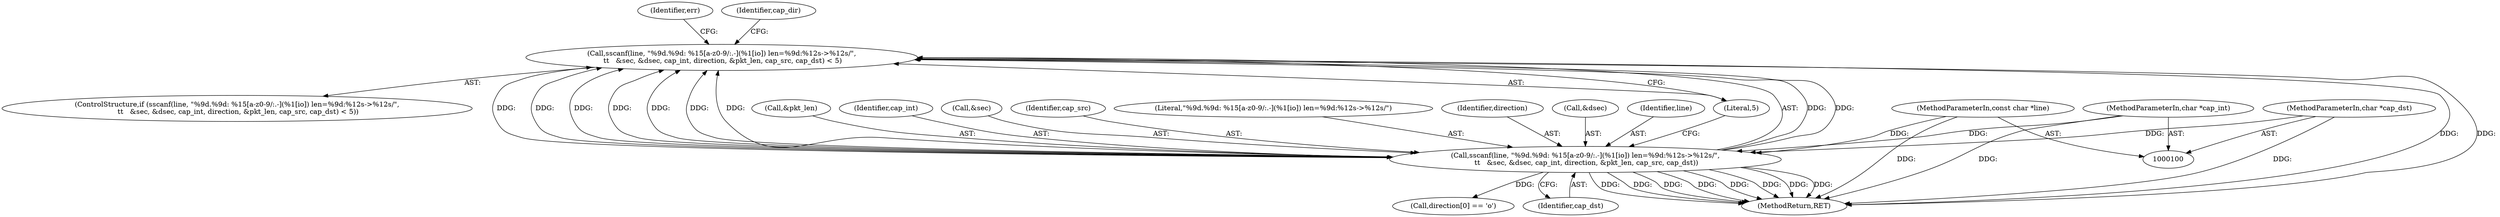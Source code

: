 digraph "0_wireshark_6a140eca7b78b230f1f90a739a32257476513c78_2@API" {
"1000127" [label="(Call,sscanf(line, \"%9d.%9d: %15[a-z0-9/:.-](%1[io]) len=%9d:%12s->%12s/\",\n \t\t   &sec, &dsec, cap_int, direction, &pkt_len, cap_src, cap_dst) < 5)"];
"1000128" [label="(Call,sscanf(line, \"%9d.%9d: %15[a-z0-9/:.-](%1[io]) len=%9d:%12s->%12s/\",\n \t\t   &sec, &dsec, cap_int, direction, &pkt_len, cap_src, cap_dst))"];
"1000102" [label="(MethodParameterIn,const char *line)"];
"1000103" [label="(MethodParameterIn,char *cap_int)"];
"1000105" [label="(MethodParameterIn,char *cap_dst)"];
"1000126" [label="(ControlStructure,if (sscanf(line, \"%9d.%9d: %15[a-z0-9/:.-](%1[io]) len=%9d:%12s->%12s/\",\n \t\t   &sec, &dsec, cap_int, direction, &pkt_len, cap_src, cap_dst) < 5))"];
"1000128" [label="(Call,sscanf(line, \"%9d.%9d: %15[a-z0-9/:.-](%1[io]) len=%9d:%12s->%12s/\",\n \t\t   &sec, &dsec, cap_int, direction, &pkt_len, cap_src, cap_dst))"];
"1000145" [label="(Identifier,err)"];
"1000127" [label="(Call,sscanf(line, \"%9d.%9d: %15[a-z0-9/:.-](%1[io]) len=%9d:%12s->%12s/\",\n \t\t   &sec, &dsec, cap_int, direction, &pkt_len, cap_src, cap_dst) < 5)"];
"1000189" [label="(MethodReturn,RET)"];
"1000137" [label="(Call,&pkt_len)"];
"1000159" [label="(Call,direction[0] == 'o')"];
"1000135" [label="(Identifier,cap_int)"];
"1000131" [label="(Call,&sec)"];
"1000139" [label="(Identifier,cap_src)"];
"1000130" [label="(Literal,\"%9d.%9d: %15[a-z0-9/:.-](%1[io]) len=%9d:%12s->%12s/\")"];
"1000136" [label="(Identifier,direction)"];
"1000133" [label="(Call,&dsec)"];
"1000105" [label="(MethodParameterIn,char *cap_dst)"];
"1000102" [label="(MethodParameterIn,const char *line)"];
"1000129" [label="(Identifier,line)"];
"1000141" [label="(Literal,5)"];
"1000140" [label="(Identifier,cap_dst)"];
"1000157" [label="(Identifier,cap_dir)"];
"1000103" [label="(MethodParameterIn,char *cap_int)"];
"1000127" -> "1000126"  [label="AST: "];
"1000127" -> "1000141"  [label="CFG: "];
"1000128" -> "1000127"  [label="AST: "];
"1000141" -> "1000127"  [label="AST: "];
"1000145" -> "1000127"  [label="CFG: "];
"1000157" -> "1000127"  [label="CFG: "];
"1000127" -> "1000189"  [label="DDG: "];
"1000127" -> "1000189"  [label="DDG: "];
"1000128" -> "1000127"  [label="DDG: "];
"1000128" -> "1000127"  [label="DDG: "];
"1000128" -> "1000127"  [label="DDG: "];
"1000128" -> "1000127"  [label="DDG: "];
"1000128" -> "1000127"  [label="DDG: "];
"1000128" -> "1000127"  [label="DDG: "];
"1000128" -> "1000127"  [label="DDG: "];
"1000128" -> "1000127"  [label="DDG: "];
"1000128" -> "1000127"  [label="DDG: "];
"1000128" -> "1000140"  [label="CFG: "];
"1000129" -> "1000128"  [label="AST: "];
"1000130" -> "1000128"  [label="AST: "];
"1000131" -> "1000128"  [label="AST: "];
"1000133" -> "1000128"  [label="AST: "];
"1000135" -> "1000128"  [label="AST: "];
"1000136" -> "1000128"  [label="AST: "];
"1000137" -> "1000128"  [label="AST: "];
"1000139" -> "1000128"  [label="AST: "];
"1000140" -> "1000128"  [label="AST: "];
"1000141" -> "1000128"  [label="CFG: "];
"1000128" -> "1000189"  [label="DDG: "];
"1000128" -> "1000189"  [label="DDG: "];
"1000128" -> "1000189"  [label="DDG: "];
"1000128" -> "1000189"  [label="DDG: "];
"1000128" -> "1000189"  [label="DDG: "];
"1000128" -> "1000189"  [label="DDG: "];
"1000128" -> "1000189"  [label="DDG: "];
"1000128" -> "1000189"  [label="DDG: "];
"1000102" -> "1000128"  [label="DDG: "];
"1000103" -> "1000128"  [label="DDG: "];
"1000105" -> "1000128"  [label="DDG: "];
"1000128" -> "1000159"  [label="DDG: "];
"1000102" -> "1000100"  [label="AST: "];
"1000102" -> "1000189"  [label="DDG: "];
"1000103" -> "1000100"  [label="AST: "];
"1000103" -> "1000189"  [label="DDG: "];
"1000105" -> "1000100"  [label="AST: "];
"1000105" -> "1000189"  [label="DDG: "];
}
